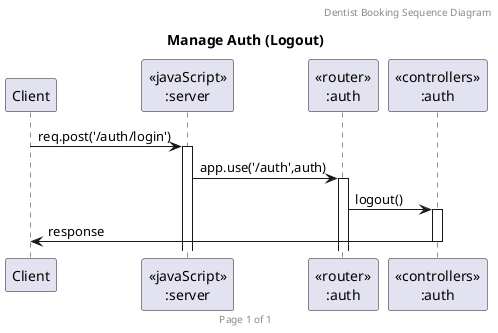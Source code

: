 @startuml Manage Auth (Logout)

header Dentist Booking Sequence Diagram
footer Page %page% of %lastpage%
title "Manage Auth (Logout)"

participant "Client" as client
participant "<<javaScript>>\n:server" as server
participant "<<router>>\n:auth" as routerAuth
participant "<<controllers>>\n:auth" as controllersAuth

client->server ++:req.post('/auth/login')
server->routerAuth ++:app.use('/auth',auth)
routerAuth -> controllersAuth ++:logout()
controllersAuth->client --:response

@enduml
